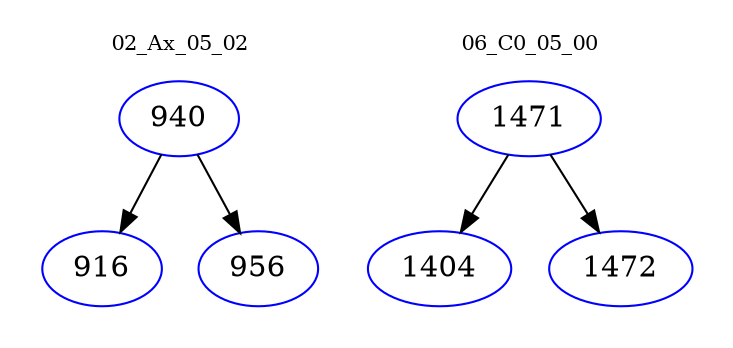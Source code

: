 digraph{
subgraph cluster_0 {
color = white
label = "02_Ax_05_02";
fontsize=10;
T0_940 [label="940", color="blue"]
T0_940 -> T0_916 [color="black"]
T0_916 [label="916", color="blue"]
T0_940 -> T0_956 [color="black"]
T0_956 [label="956", color="blue"]
}
subgraph cluster_1 {
color = white
label = "06_C0_05_00";
fontsize=10;
T1_1471 [label="1471", color="blue"]
T1_1471 -> T1_1404 [color="black"]
T1_1404 [label="1404", color="blue"]
T1_1471 -> T1_1472 [color="black"]
T1_1472 [label="1472", color="blue"]
}
}
